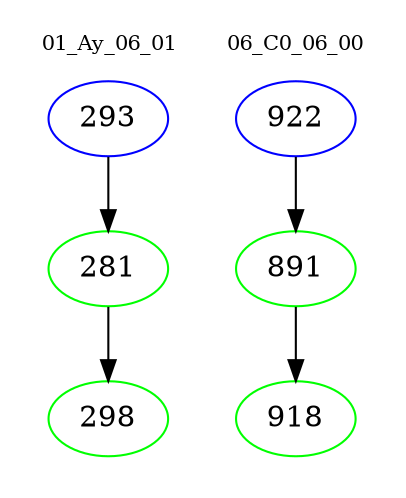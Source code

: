digraph{
subgraph cluster_0 {
color = white
label = "01_Ay_06_01";
fontsize=10;
T0_293 [label="293", color="blue"]
T0_293 -> T0_281 [color="black"]
T0_281 [label="281", color="green"]
T0_281 -> T0_298 [color="black"]
T0_298 [label="298", color="green"]
}
subgraph cluster_1 {
color = white
label = "06_C0_06_00";
fontsize=10;
T1_922 [label="922", color="blue"]
T1_922 -> T1_891 [color="black"]
T1_891 [label="891", color="green"]
T1_891 -> T1_918 [color="black"]
T1_918 [label="918", color="green"]
}
}
